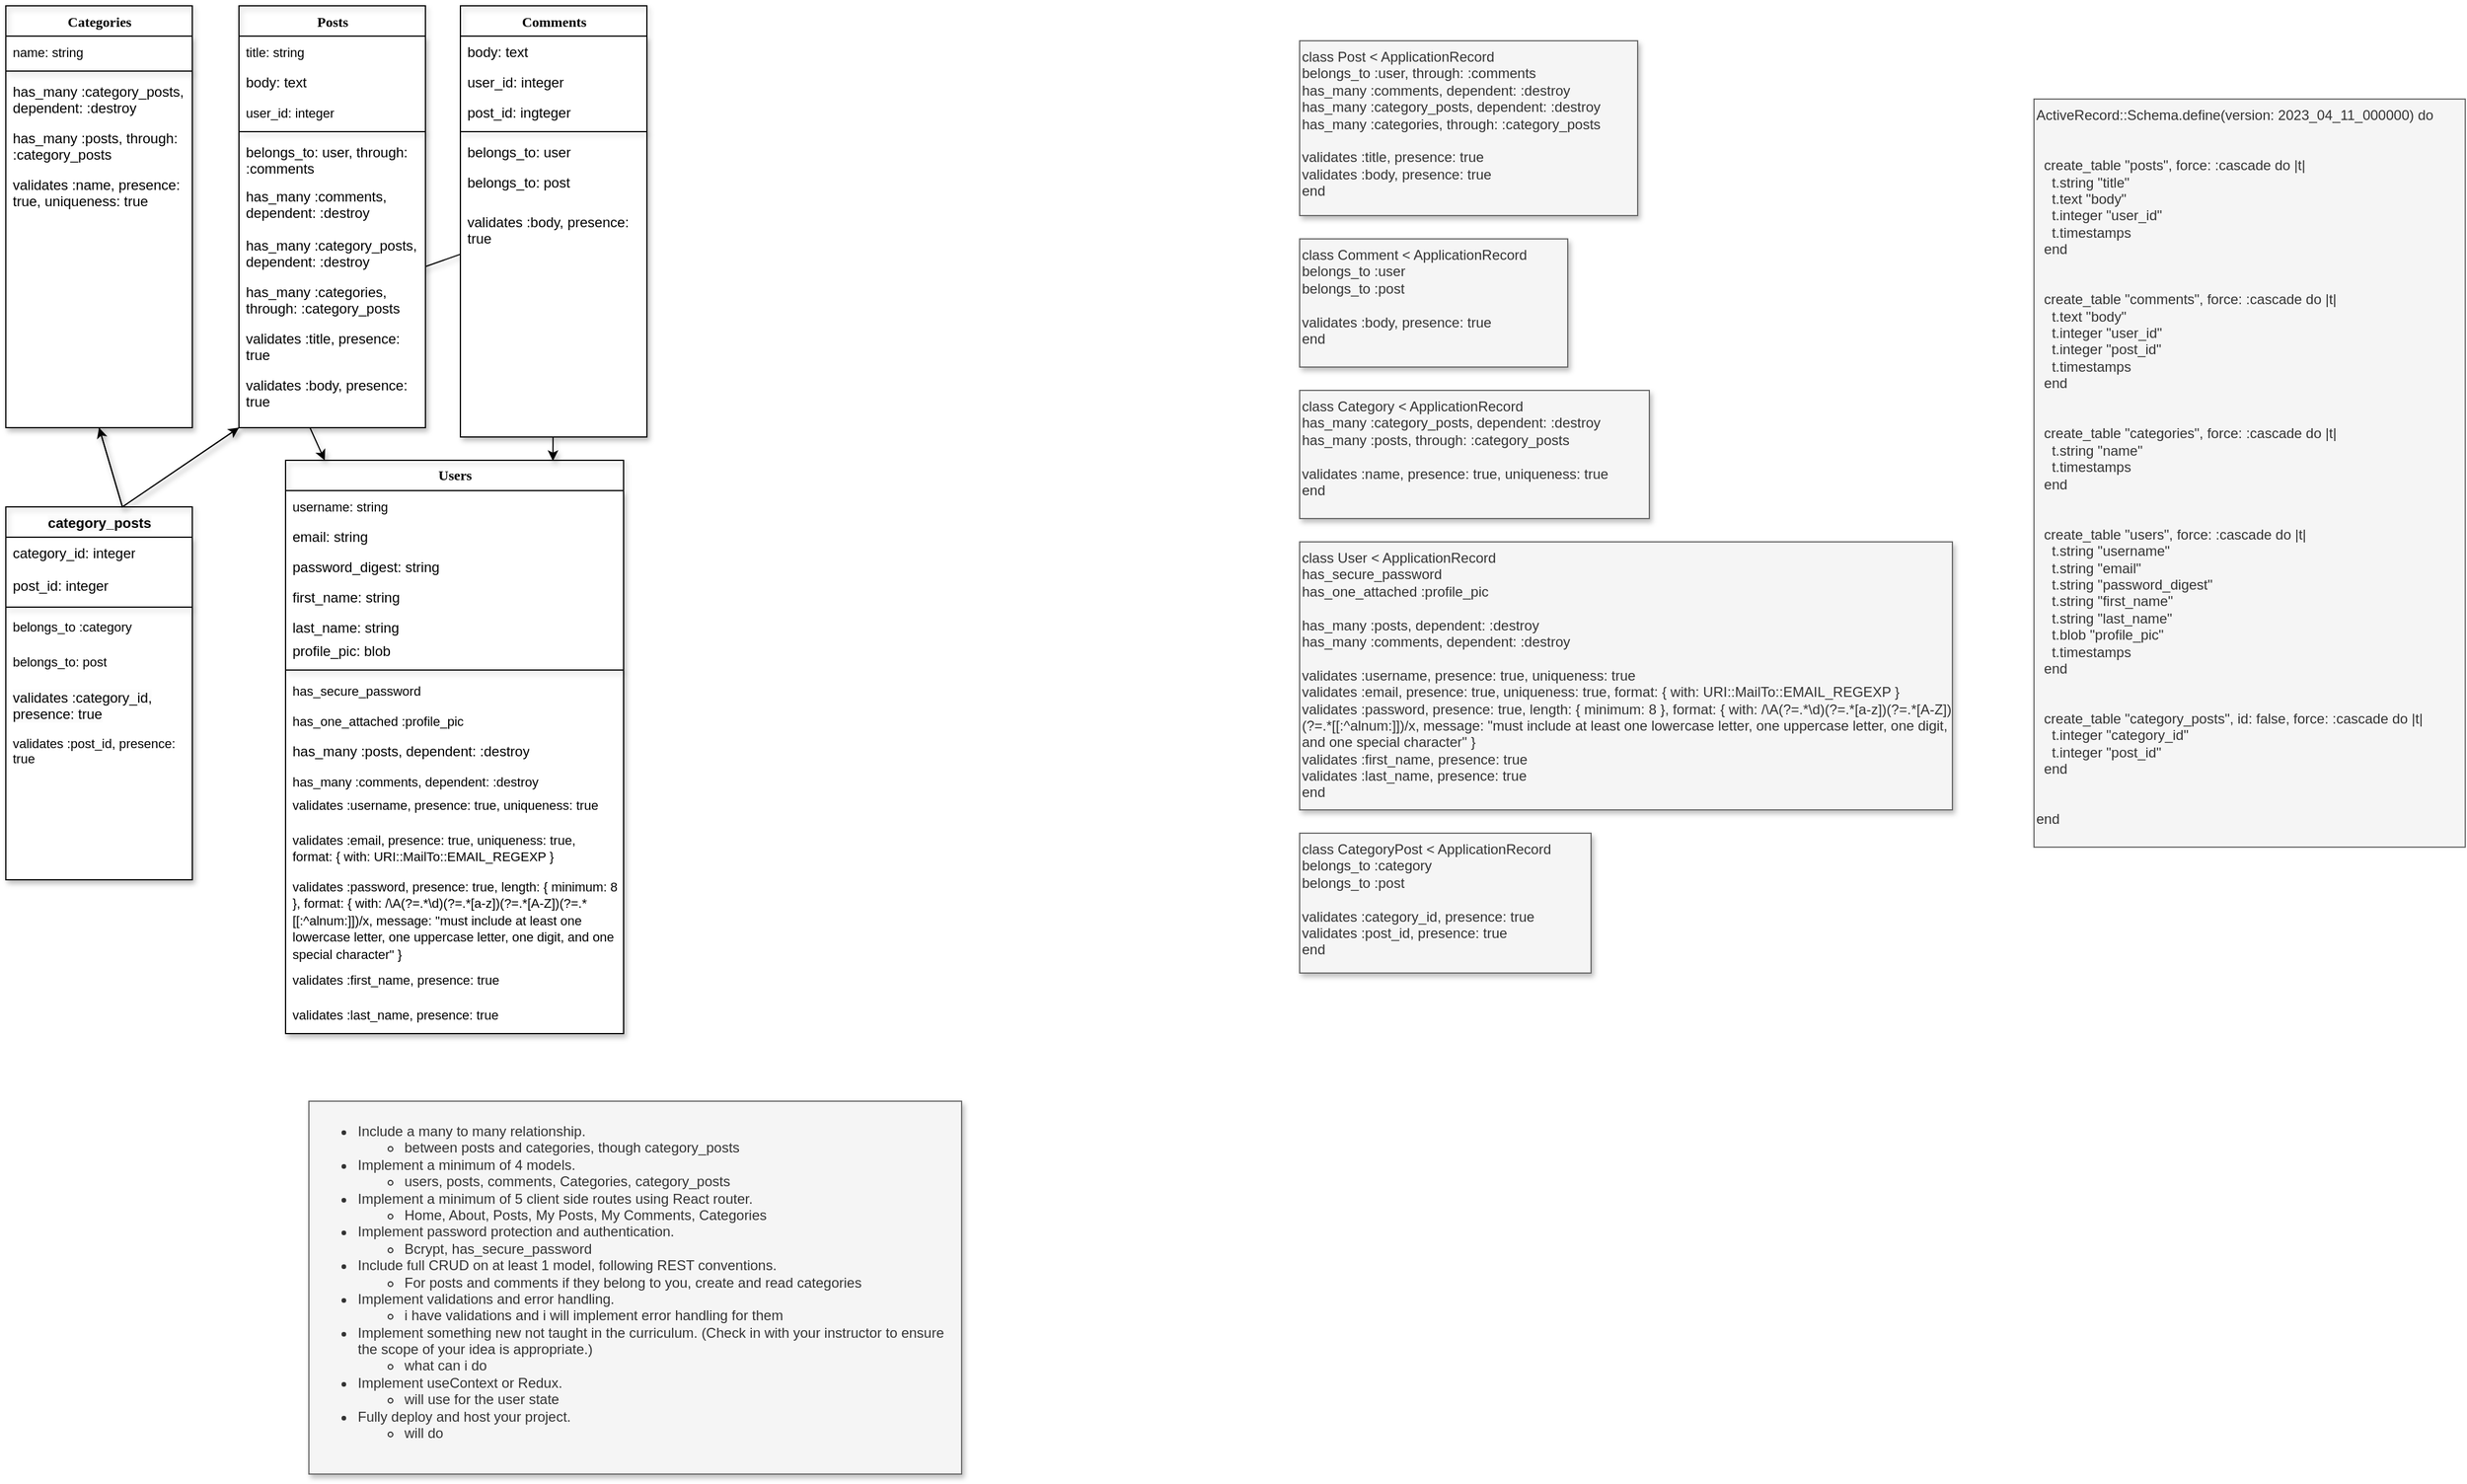 <mxfile version="21.1.5" type="github" pages="2">
  <diagram name="Back End" id="9f46799a-70d6-7492-0946-bef42562c5a5">
    <mxGraphModel dx="1060" dy="758" grid="1" gridSize="10" guides="1" tooltips="1" connect="1" arrows="1" fold="1" page="1" pageScale="1" pageWidth="1100" pageHeight="850" background="none" math="0" shadow="0">
      <root>
        <mxCell id="0" />
        <mxCell id="1" parent="0" />
        <mxCell id="78961159f06e98e8-17" value="Users" style="swimlane;html=1;fontStyle=1;align=center;verticalAlign=middle;childLayout=stackLayout;horizontal=1;startSize=26;horizontalStack=0;resizeParent=1;resizeLast=0;collapsible=1;marginBottom=0;swimlaneFillColor=#ffffff;rounded=0;shadow=1;comic=0;labelBackgroundColor=none;strokeWidth=1;fillColor=none;fontFamily=Verdana;fontSize=12;swimlaneLine=1;" parent="1" vertex="1">
          <mxGeometry x="250" y="400" width="290" height="492" as="geometry" />
        </mxCell>
        <mxCell id="840bowjbzDEZUcGG1Qwe-18" value="&lt;font style=&quot;font-size: 11px;&quot;&gt;username: string&lt;/font&gt;" style="text;html=1;strokeColor=none;fillColor=none;align=left;verticalAlign=top;spacingLeft=4;spacingRight=4;whiteSpace=wrap;overflow=hidden;rotatable=0;points=[[0,0.5],[1,0.5]];portConstraint=eastwest;swimlaneLine=1;shadow=1;" vertex="1" parent="78961159f06e98e8-17">
          <mxGeometry y="26" width="290" height="26" as="geometry" />
        </mxCell>
        <mxCell id="840bowjbzDEZUcGG1Qwe-47" value="email: string" style="text;html=1;strokeColor=none;fillColor=none;align=left;verticalAlign=top;spacingLeft=4;spacingRight=4;whiteSpace=wrap;overflow=hidden;rotatable=0;points=[[0,0.5],[1,0.5]];portConstraint=eastwest;swimlaneLine=1;shadow=1;" vertex="1" parent="78961159f06e98e8-17">
          <mxGeometry y="52" width="290" height="26" as="geometry" />
        </mxCell>
        <mxCell id="78961159f06e98e8-26" value="password_digest: string" style="text;html=1;strokeColor=none;fillColor=none;align=left;verticalAlign=top;spacingLeft=4;spacingRight=4;whiteSpace=wrap;overflow=hidden;rotatable=0;points=[[0,0.5],[1,0.5]];portConstraint=eastwest;swimlaneLine=1;shadow=1;" parent="78961159f06e98e8-17" vertex="1">
          <mxGeometry y="78" width="290" height="26" as="geometry" />
        </mxCell>
        <mxCell id="840bowjbzDEZUcGG1Qwe-96" value="first_name: string" style="text;html=1;strokeColor=none;fillColor=none;align=left;verticalAlign=top;spacingLeft=4;spacingRight=4;whiteSpace=wrap;overflow=hidden;rotatable=0;points=[[0,0.5],[1,0.5]];portConstraint=eastwest;swimlaneLine=1;shadow=1;" vertex="1" parent="78961159f06e98e8-17">
          <mxGeometry y="104" width="290" height="26" as="geometry" />
        </mxCell>
        <mxCell id="840bowjbzDEZUcGG1Qwe-138" value="last_name: string" style="text;html=1;strokeColor=none;fillColor=none;align=left;verticalAlign=top;spacingLeft=4;spacingRight=4;whiteSpace=wrap;overflow=hidden;rotatable=0;points=[[0,0.5],[1,0.5]];portConstraint=eastwest;swimlaneLine=1;shadow=1;" vertex="1" parent="78961159f06e98e8-17">
          <mxGeometry y="130" width="290" height="20" as="geometry" />
        </mxCell>
        <mxCell id="212dr64XeXqlzMCC1XJu-1" value="profile_pic: blob" style="text;html=1;strokeColor=none;fillColor=none;align=left;verticalAlign=top;spacingLeft=4;spacingRight=4;whiteSpace=wrap;overflow=hidden;rotatable=0;points=[[0,0.5],[1,0.5]];portConstraint=eastwest;swimlaneLine=1;shadow=1;" vertex="1" parent="78961159f06e98e8-17">
          <mxGeometry y="150" width="290" height="26" as="geometry" />
        </mxCell>
        <mxCell id="78961159f06e98e8-19" value="" style="line;html=1;strokeWidth=1;fillColor=none;align=left;verticalAlign=middle;spacingTop=-1;spacingLeft=3;spacingRight=3;rotatable=0;labelPosition=right;points=[];portConstraint=eastwest;swimlaneLine=1;shadow=1;" parent="78961159f06e98e8-17" vertex="1">
          <mxGeometry y="176" width="290" height="8" as="geometry" />
        </mxCell>
        <mxCell id="840bowjbzDEZUcGG1Qwe-67" value="&lt;font style=&quot;font-size: 11px;&quot;&gt;has_secure_password&lt;br&gt;&lt;/font&gt;" style="text;html=1;strokeColor=none;fillColor=none;align=left;verticalAlign=top;spacingLeft=4;spacingRight=4;whiteSpace=wrap;overflow=hidden;rotatable=0;points=[[0,0.5],[1,0.5]];portConstraint=eastwest;swimlaneLine=1;shadow=1;" vertex="1" parent="78961159f06e98e8-17">
          <mxGeometry y="184" width="290" height="26" as="geometry" />
        </mxCell>
        <mxCell id="212dr64XeXqlzMCC1XJu-2" value="&lt;font style=&quot;font-size: 11px;&quot;&gt;has_one_attached :profile_pic&lt;br&gt;&lt;/font&gt;" style="text;html=1;strokeColor=none;fillColor=none;align=left;verticalAlign=top;spacingLeft=4;spacingRight=4;whiteSpace=wrap;overflow=hidden;rotatable=0;points=[[0,0.5],[1,0.5]];portConstraint=eastwest;swimlaneLine=1;shadow=1;" vertex="1" parent="78961159f06e98e8-17">
          <mxGeometry y="210" width="290" height="26" as="geometry" />
        </mxCell>
        <mxCell id="78961159f06e98e8-20" value="has_many :posts, dependent: :destroy" style="text;html=1;strokeColor=none;fillColor=none;align=left;verticalAlign=top;spacingLeft=4;spacingRight=4;whiteSpace=wrap;overflow=hidden;rotatable=0;points=[[0,0.5],[1,0.5]];portConstraint=eastwest;swimlaneLine=1;shadow=1;" parent="78961159f06e98e8-17" vertex="1">
          <mxGeometry y="236" width="290" height="26" as="geometry" />
        </mxCell>
        <mxCell id="840bowjbzDEZUcGG1Qwe-46" value="&lt;font style=&quot;font-size: 11px;&quot;&gt;has_many :comments, dependent: :destroy&lt;br&gt;&lt;/font&gt;" style="text;html=1;strokeColor=none;fillColor=none;align=left;verticalAlign=top;spacingLeft=4;spacingRight=4;whiteSpace=wrap;overflow=hidden;rotatable=0;points=[[0,0.5],[1,0.5]];portConstraint=eastwest;swimlaneLine=1;shadow=1;" vertex="1" parent="78961159f06e98e8-17">
          <mxGeometry y="262" width="290" height="20" as="geometry" />
        </mxCell>
        <mxCell id="840bowjbzDEZUcGG1Qwe-68" value="&lt;font style=&quot;font-size: 11px;&quot;&gt;validates :username, presence: true, uniqueness: true&lt;br&gt;&lt;/font&gt;" style="text;html=1;strokeColor=none;fillColor=none;align=left;verticalAlign=top;spacingLeft=4;spacingRight=4;whiteSpace=wrap;overflow=hidden;rotatable=0;points=[[0,0.5],[1,0.5]];portConstraint=eastwest;swimlaneLine=1;shadow=1;" vertex="1" parent="78961159f06e98e8-17">
          <mxGeometry y="282" width="290" height="30" as="geometry" />
        </mxCell>
        <mxCell id="840bowjbzDEZUcGG1Qwe-69" value="&lt;font style=&quot;font-size: 11px;&quot;&gt;validates :email, presence: true, uniqueness: true, format: { with: URI::MailTo::EMAIL_REGEXP }&lt;br&gt;&lt;/font&gt;" style="text;html=1;strokeColor=none;fillColor=none;align=left;verticalAlign=top;spacingLeft=4;spacingRight=4;whiteSpace=wrap;overflow=hidden;rotatable=0;points=[[0,0.5],[1,0.5]];portConstraint=eastwest;swimlaneLine=1;shadow=1;" vertex="1" parent="78961159f06e98e8-17">
          <mxGeometry y="312" width="290" height="40" as="geometry" />
        </mxCell>
        <mxCell id="840bowjbzDEZUcGG1Qwe-139" value="&lt;font style=&quot;font-size: 11px;&quot;&gt;validates :password, presence: true, length: { minimum: 8 }, format: { with: /\A(?=.*\d)(?=.*[a-z])(?=.*[A-Z])(?=.*[[:^alnum:]])/x, message: &quot;must include at least one lowercase letter, one uppercase letter, one digit, and one special character&quot; }&lt;br&gt;&lt;/font&gt;" style="text;html=1;strokeColor=none;fillColor=none;align=left;verticalAlign=top;spacingLeft=4;spacingRight=4;whiteSpace=wrap;overflow=hidden;rotatable=0;points=[[0,0.5],[1,0.5]];portConstraint=eastwest;swimlaneLine=1;shadow=1;" vertex="1" parent="78961159f06e98e8-17">
          <mxGeometry y="352" width="290" height="80" as="geometry" />
        </mxCell>
        <mxCell id="840bowjbzDEZUcGG1Qwe-99" value="&lt;font style=&quot;font-size: 11px;&quot;&gt;validates :first_name, presence: true&lt;br&gt;&lt;/font&gt;" style="text;html=1;strokeColor=none;fillColor=none;align=left;verticalAlign=top;spacingLeft=4;spacingRight=4;whiteSpace=wrap;overflow=hidden;rotatable=0;points=[[0,0.5],[1,0.5]];portConstraint=eastwest;swimlaneLine=1;shadow=1;" vertex="1" parent="78961159f06e98e8-17">
          <mxGeometry y="432" width="290" height="30" as="geometry" />
        </mxCell>
        <mxCell id="840bowjbzDEZUcGG1Qwe-100" value="&lt;font style=&quot;font-size: 11px;&quot;&gt;validates :last_name, presence: true&lt;br&gt;&lt;/font&gt;" style="text;html=1;strokeColor=none;fillColor=none;align=left;verticalAlign=top;spacingLeft=4;spacingRight=4;whiteSpace=wrap;overflow=hidden;rotatable=0;points=[[0,0.5],[1,0.5]];portConstraint=eastwest;swimlaneLine=1;shadow=1;" vertex="1" parent="78961159f06e98e8-17">
          <mxGeometry y="462" width="290" height="30" as="geometry" />
        </mxCell>
        <mxCell id="840bowjbzDEZUcGG1Qwe-146" value="" style="edgeStyle=none;rounded=0;orthogonalLoop=1;jettySize=auto;html=1;entryX=0;entryY=1;entryDx=0;entryDy=0;swimlaneLine=1;shadow=1;exitX=0.5;exitY=1;exitDx=0;exitDy=0;" edge="1" parent="1" source="78961159f06e98e8-30" target="840bowjbzDEZUcGG1Qwe-50">
          <mxGeometry relative="1" as="geometry">
            <mxPoint x="330" y="622" as="targetPoint" />
            <Array as="points">
              <mxPoint x="110" y="440" />
            </Array>
          </mxGeometry>
        </mxCell>
        <mxCell id="78961159f06e98e8-30" value="Categories" style="swimlane;html=1;fontStyle=1;align=center;verticalAlign=top;childLayout=stackLayout;horizontal=1;startSize=26;horizontalStack=0;resizeParent=1;resizeLast=0;collapsible=1;marginBottom=0;swimlaneFillColor=#ffffff;rounded=0;shadow=1;comic=0;labelBackgroundColor=none;strokeWidth=1;fillColor=none;fontFamily=Verdana;fontSize=12;swimlaneLine=1;" parent="1" vertex="1">
          <mxGeometry x="10" y="10" width="160" height="362" as="geometry">
            <mxRectangle x="440" y="78" width="130" height="30" as="alternateBounds" />
          </mxGeometry>
        </mxCell>
        <mxCell id="78961159f06e98e8-31" value="&lt;font style=&quot;font-size: 11px;&quot;&gt;name: string&lt;/font&gt;" style="text;html=1;strokeColor=none;fillColor=none;align=left;verticalAlign=top;spacingLeft=4;spacingRight=4;whiteSpace=wrap;overflow=hidden;rotatable=0;points=[[0,0.5],[1,0.5]];portConstraint=eastwest;swimlaneLine=1;shadow=1;" parent="78961159f06e98e8-30" vertex="1">
          <mxGeometry y="26" width="160" height="26" as="geometry" />
        </mxCell>
        <mxCell id="78961159f06e98e8-38" value="" style="line;html=1;strokeWidth=1;fillColor=none;align=left;verticalAlign=middle;spacingTop=-1;spacingLeft=3;spacingRight=3;rotatable=0;labelPosition=right;points=[];portConstraint=eastwest;swimlaneLine=1;shadow=1;" parent="78961159f06e98e8-30" vertex="1">
          <mxGeometry y="52" width="160" height="8" as="geometry" />
        </mxCell>
        <mxCell id="78961159f06e98e8-39" value="has_many :category_posts, dependent: :destroy" style="text;html=1;strokeColor=none;fillColor=none;align=left;verticalAlign=top;spacingLeft=4;spacingRight=4;whiteSpace=wrap;overflow=hidden;rotatable=0;points=[[0,0.5],[1,0.5]];portConstraint=eastwest;swimlaneLine=1;shadow=1;" parent="78961159f06e98e8-30" vertex="1">
          <mxGeometry y="60" width="160" height="40" as="geometry" />
        </mxCell>
        <mxCell id="840bowjbzDEZUcGG1Qwe-84" value="has_many :posts, through: :category_posts" style="text;html=1;strokeColor=none;fillColor=none;align=left;verticalAlign=top;spacingLeft=4;spacingRight=4;whiteSpace=wrap;overflow=hidden;rotatable=0;points=[[0,0.5],[1,0.5]];portConstraint=eastwest;swimlaneLine=1;shadow=1;" vertex="1" parent="78961159f06e98e8-30">
          <mxGeometry y="100" width="160" height="40" as="geometry" />
        </mxCell>
        <mxCell id="840bowjbzDEZUcGG1Qwe-105" value="validates :name, presence: true, uniqueness: true" style="text;html=1;strokeColor=none;fillColor=none;align=left;verticalAlign=top;spacingLeft=4;spacingRight=4;whiteSpace=wrap;overflow=hidden;rotatable=0;points=[[0,0.5],[1,0.5]];portConstraint=eastwest;swimlaneLine=1;shadow=1;" vertex="1" parent="78961159f06e98e8-30">
          <mxGeometry y="140" width="160" height="40" as="geometry" />
        </mxCell>
        <mxCell id="78961159f06e98e8-43" value="&lt;span style=&quot;color: rgb(0, 0, 0); font-family: Helvetica; font-size: 12px; font-style: normal; font-variant-ligatures: normal; font-variant-caps: normal; letter-spacing: normal; orphans: 2; text-align: left; text-indent: 0px; text-transform: none; widows: 2; word-spacing: 0px; -webkit-text-stroke-width: 0px; background-color: rgb(251, 251, 251); text-decoration-thickness: initial; text-decoration-style: initial; text-decoration-color: initial; float: none; display: inline !important;&quot;&gt;category_posts&lt;/span&gt;" style="swimlane;html=1;fontStyle=1;align=center;verticalAlign=top;childLayout=stackLayout;horizontal=1;startSize=26;horizontalStack=0;resizeParent=1;resizeLast=0;collapsible=1;marginBottom=0;swimlaneFillColor=#ffffff;rounded=0;shadow=1;comic=0;labelBackgroundColor=none;strokeWidth=1;fillColor=none;fontFamily=Verdana;fontSize=12;swimlaneLine=1;" parent="1" vertex="1">
          <mxGeometry x="10" y="440" width="160" height="320" as="geometry" />
        </mxCell>
        <mxCell id="78961159f06e98e8-52" value="&lt;font style=&quot;font-size: 12px;&quot;&gt;category_id: integer&lt;/font&gt;" style="text;html=1;strokeColor=none;fillColor=none;align=left;verticalAlign=top;spacingLeft=4;spacingRight=4;whiteSpace=wrap;overflow=hidden;rotatable=0;points=[[0,0.5],[1,0.5]];portConstraint=eastwest;fontSize=7;swimlaneLine=1;shadow=1;" parent="78961159f06e98e8-43" vertex="1">
          <mxGeometry y="26" width="160" height="28" as="geometry" />
        </mxCell>
        <mxCell id="840bowjbzDEZUcGG1Qwe-44" value="&lt;font style=&quot;font-size: 12px;&quot;&gt;post_id: integer&lt;/font&gt;" style="text;html=1;strokeColor=none;fillColor=none;align=left;verticalAlign=top;spacingLeft=4;spacingRight=4;whiteSpace=wrap;overflow=hidden;rotatable=0;points=[[0,0.5],[1,0.5]];portConstraint=eastwest;fontSize=7;swimlaneLine=1;shadow=1;" vertex="1" parent="78961159f06e98e8-43">
          <mxGeometry y="54" width="160" height="28" as="geometry" />
        </mxCell>
        <mxCell id="78961159f06e98e8-51" value="" style="line;html=1;strokeWidth=1;fillColor=none;align=left;verticalAlign=middle;spacingTop=-1;spacingLeft=3;spacingRight=3;rotatable=0;labelPosition=right;points=[];portConstraint=eastwest;swimlaneLine=1;shadow=1;" parent="78961159f06e98e8-43" vertex="1">
          <mxGeometry y="82" width="160" height="8" as="geometry" />
        </mxCell>
        <mxCell id="840bowjbzDEZUcGG1Qwe-38" value="&lt;font style=&quot;font-size: 11px;&quot;&gt;belongs_to :category&lt;/font&gt;" style="text;html=1;strokeColor=none;fillColor=none;align=left;verticalAlign=top;spacingLeft=4;spacingRight=4;whiteSpace=wrap;overflow=hidden;rotatable=0;points=[[0,0.5],[1,0.5]];portConstraint=eastwest;fontSize=7;swimlaneLine=1;shadow=1;" vertex="1" parent="78961159f06e98e8-43">
          <mxGeometry y="90" width="160" height="30" as="geometry" />
        </mxCell>
        <mxCell id="840bowjbzDEZUcGG1Qwe-81" value="&lt;font style=&quot;font-size: 11px;&quot;&gt;belongs_to: post&lt;/font&gt;" style="text;html=1;strokeColor=none;fillColor=none;align=left;verticalAlign=top;spacingLeft=4;spacingRight=4;whiteSpace=wrap;overflow=hidden;rotatable=0;points=[[0,0.5],[1,0.5]];portConstraint=eastwest;fontSize=7;swimlaneLine=1;shadow=1;" vertex="1" parent="78961159f06e98e8-43">
          <mxGeometry y="120" width="160" height="30" as="geometry" />
        </mxCell>
        <mxCell id="840bowjbzDEZUcGG1Qwe-82" value="&lt;meta charset=&quot;utf-8&quot;&gt;&lt;span style=&quot;color: rgb(0, 0, 0); font-family: Helvetica; font-size: 12px; font-style: normal; font-variant-ligatures: normal; font-variant-caps: normal; font-weight: 400; letter-spacing: normal; orphans: 2; text-align: left; text-indent: 0px; text-transform: none; widows: 2; word-spacing: 0px; -webkit-text-stroke-width: 0px; background-color: rgb(251, 251, 251); text-decoration-thickness: initial; text-decoration-style: initial; text-decoration-color: initial; float: none; display: inline !important;&quot;&gt;validates :category_id, presence: true&lt;/span&gt;" style="text;html=1;strokeColor=none;fillColor=none;align=left;verticalAlign=top;spacingLeft=4;spacingRight=4;whiteSpace=wrap;overflow=hidden;rotatable=0;points=[[0,0.5],[1,0.5]];portConstraint=eastwest;fontSize=7;swimlaneLine=1;shadow=1;" vertex="1" parent="78961159f06e98e8-43">
          <mxGeometry y="150" width="160" height="40" as="geometry" />
        </mxCell>
        <mxCell id="840bowjbzDEZUcGG1Qwe-107" value="&lt;font style=&quot;font-size: 11px;&quot;&gt;validates :post_id, presence: true&lt;/font&gt;" style="text;html=1;strokeColor=none;fillColor=none;align=left;verticalAlign=top;spacingLeft=4;spacingRight=4;whiteSpace=wrap;overflow=hidden;rotatable=0;points=[[0,0.5],[1,0.5]];portConstraint=eastwest;fontSize=7;swimlaneLine=1;shadow=1;" vertex="1" parent="78961159f06e98e8-43">
          <mxGeometry y="190" width="160" height="40" as="geometry" />
        </mxCell>
        <mxCell id="840bowjbzDEZUcGG1Qwe-136" value="" style="edgeStyle=none;rounded=0;orthogonalLoop=1;jettySize=auto;html=1;entryX=0.791;entryY=0.001;entryDx=0;entryDy=0;entryPerimeter=0;swimlaneLine=1;shadow=1;" edge="1" parent="1" source="78961159f06e98e8-69" target="78961159f06e98e8-17">
          <mxGeometry relative="1" as="geometry">
            <mxPoint x="590.72" y="502" as="targetPoint" />
          </mxGeometry>
        </mxCell>
        <mxCell id="840bowjbzDEZUcGG1Qwe-137" value="" style="edgeStyle=none;rounded=0;orthogonalLoop=1;jettySize=auto;html=1;swimlaneLine=1;shadow=1;" edge="1" parent="1" source="78961159f06e98e8-69" target="840bowjbzDEZUcGG1Qwe-75">
          <mxGeometry relative="1" as="geometry" />
        </mxCell>
        <mxCell id="78961159f06e98e8-69" value="Comments" style="swimlane;html=1;fontStyle=1;align=center;verticalAlign=top;childLayout=stackLayout;horizontal=1;startSize=26;horizontalStack=0;resizeParent=1;resizeLast=0;collapsible=1;marginBottom=0;swimlaneFillColor=#ffffff;rounded=0;shadow=1;comic=0;labelBackgroundColor=none;strokeWidth=1;fillColor=none;fontFamily=Verdana;fontSize=12;swimlaneLine=1;" parent="1" vertex="1">
          <mxGeometry x="400" y="10" width="160" height="370" as="geometry" />
        </mxCell>
        <mxCell id="78961159f06e98e8-70" value="body: text" style="text;html=1;strokeColor=none;fillColor=none;align=left;verticalAlign=top;spacingLeft=4;spacingRight=4;whiteSpace=wrap;overflow=hidden;rotatable=0;points=[[0,0.5],[1,0.5]];portConstraint=eastwest;swimlaneLine=1;shadow=1;" parent="78961159f06e98e8-69" vertex="1">
          <mxGeometry y="26" width="160" height="26" as="geometry" />
        </mxCell>
        <mxCell id="78961159f06e98e8-71" value="user_id: integer" style="text;html=1;strokeColor=none;fillColor=none;align=left;verticalAlign=top;spacingLeft=4;spacingRight=4;whiteSpace=wrap;overflow=hidden;rotatable=0;points=[[0,0.5],[1,0.5]];portConstraint=eastwest;swimlaneLine=1;shadow=1;" parent="78961159f06e98e8-69" vertex="1">
          <mxGeometry y="52" width="160" height="26" as="geometry" />
        </mxCell>
        <mxCell id="78961159f06e98e8-72" value="post_id: ingteger" style="text;html=1;strokeColor=none;fillColor=none;align=left;verticalAlign=top;spacingLeft=4;spacingRight=4;whiteSpace=wrap;overflow=hidden;rotatable=0;points=[[0,0.5],[1,0.5]];portConstraint=eastwest;swimlaneLine=1;shadow=1;" parent="78961159f06e98e8-69" vertex="1">
          <mxGeometry y="78" width="160" height="26" as="geometry" />
        </mxCell>
        <mxCell id="78961159f06e98e8-77" value="" style="line;html=1;strokeWidth=1;fillColor=none;align=left;verticalAlign=middle;spacingTop=-1;spacingLeft=3;spacingRight=3;rotatable=0;labelPosition=right;points=[];portConstraint=eastwest;swimlaneLine=1;shadow=1;" parent="78961159f06e98e8-69" vertex="1">
          <mxGeometry y="104" width="160" height="8" as="geometry" />
        </mxCell>
        <mxCell id="78961159f06e98e8-81" value="belongs_to: user" style="text;html=1;strokeColor=none;fillColor=none;align=left;verticalAlign=top;spacingLeft=4;spacingRight=4;whiteSpace=wrap;overflow=hidden;rotatable=0;points=[[0,0.5],[1,0.5]];portConstraint=eastwest;swimlaneLine=1;shadow=1;" parent="78961159f06e98e8-69" vertex="1">
          <mxGeometry y="112" width="160" height="26" as="geometry" />
        </mxCell>
        <mxCell id="840bowjbzDEZUcGG1Qwe-31" value="belongs_to: post" style="text;html=1;strokeColor=none;fillColor=none;align=left;verticalAlign=top;spacingLeft=4;spacingRight=4;whiteSpace=wrap;overflow=hidden;rotatable=0;points=[[0,0.5],[1,0.5]];portConstraint=eastwest;swimlaneLine=1;shadow=1;" vertex="1" parent="78961159f06e98e8-69">
          <mxGeometry y="138" width="160" height="34" as="geometry" />
        </mxCell>
        <mxCell id="840bowjbzDEZUcGG1Qwe-32" value="validates :body, presence: true&lt;br style=&quot;border-color: var(--border-color);&quot;&gt;" style="text;html=1;strokeColor=none;fillColor=none;align=left;verticalAlign=top;spacingLeft=4;spacingRight=4;whiteSpace=wrap;overflow=hidden;rotatable=0;points=[[0,0.5],[1,0.5]];portConstraint=eastwest;swimlaneLine=1;shadow=1;" vertex="1" parent="78961159f06e98e8-69">
          <mxGeometry y="172" width="160" height="40" as="geometry" />
        </mxCell>
        <mxCell id="840bowjbzDEZUcGG1Qwe-134" value="" style="edgeStyle=none;rounded=0;orthogonalLoop=1;jettySize=auto;html=1;swimlaneLine=1;shadow=1;" edge="1" parent="1" target="78961159f06e98e8-17">
          <mxGeometry relative="1" as="geometry">
            <mxPoint x="270" y="370" as="sourcePoint" />
            <mxPoint x="531.84" y="500.78" as="targetPoint" />
          </mxGeometry>
        </mxCell>
        <mxCell id="840bowjbzDEZUcGG1Qwe-151" value="" style="edgeStyle=none;rounded=0;orthogonalLoop=1;jettySize=auto;html=1;entryX=0.5;entryY=1;entryDx=0;entryDy=0;exitX=0;exitY=1;exitDx=0;exitDy=0;swimlaneLine=1;shadow=1;" edge="1" parent="1" source="840bowjbzDEZUcGG1Qwe-50" target="78961159f06e98e8-30">
          <mxGeometry relative="1" as="geometry">
            <mxPoint x="420" y="653" as="targetPoint" />
            <Array as="points">
              <mxPoint x="110" y="440" />
            </Array>
          </mxGeometry>
        </mxCell>
        <mxCell id="840bowjbzDEZUcGG1Qwe-50" value="Posts" style="swimlane;html=1;fontStyle=1;align=center;verticalAlign=top;childLayout=stackLayout;horizontal=1;startSize=26;horizontalStack=0;resizeParent=1;resizeLast=0;collapsible=1;marginBottom=0;swimlaneFillColor=#ffffff;rounded=0;shadow=1;comic=0;labelBackgroundColor=none;strokeWidth=1;fillColor=none;fontFamily=Verdana;fontSize=12;swimlaneLine=1;" vertex="1" parent="1">
          <mxGeometry x="210" y="10" width="160" height="362" as="geometry">
            <mxRectangle x="440" y="78" width="130" height="30" as="alternateBounds" />
          </mxGeometry>
        </mxCell>
        <mxCell id="840bowjbzDEZUcGG1Qwe-51" value="&lt;font style=&quot;font-size: 11px;&quot;&gt;title: string&lt;/font&gt;" style="text;html=1;strokeColor=none;fillColor=none;align=left;verticalAlign=top;spacingLeft=4;spacingRight=4;whiteSpace=wrap;overflow=hidden;rotatable=0;points=[[0,0.5],[1,0.5]];portConstraint=eastwest;swimlaneLine=1;shadow=1;" vertex="1" parent="840bowjbzDEZUcGG1Qwe-50">
          <mxGeometry y="26" width="160" height="26" as="geometry" />
        </mxCell>
        <mxCell id="840bowjbzDEZUcGG1Qwe-52" value="body: text" style="text;html=1;strokeColor=none;fillColor=none;align=left;verticalAlign=top;spacingLeft=4;spacingRight=4;whiteSpace=wrap;overflow=hidden;rotatable=0;points=[[0,0.5],[1,0.5]];portConstraint=eastwest;swimlaneLine=1;shadow=1;" vertex="1" parent="840bowjbzDEZUcGG1Qwe-50">
          <mxGeometry y="52" width="160" height="26" as="geometry" />
        </mxCell>
        <mxCell id="840bowjbzDEZUcGG1Qwe-53" value="&lt;font style=&quot;font-size: 11px;&quot;&gt;user_id: integer&lt;/font&gt;" style="text;html=1;strokeColor=none;fillColor=none;align=left;verticalAlign=top;spacingLeft=4;spacingRight=4;whiteSpace=wrap;overflow=hidden;rotatable=0;points=[[0,0.5],[1,0.5]];portConstraint=eastwest;swimlaneLine=1;shadow=1;" vertex="1" parent="840bowjbzDEZUcGG1Qwe-50">
          <mxGeometry y="78" width="160" height="26" as="geometry" />
        </mxCell>
        <mxCell id="840bowjbzDEZUcGG1Qwe-54" value="" style="line;html=1;strokeWidth=1;fillColor=none;align=left;verticalAlign=middle;spacingTop=-1;spacingLeft=3;spacingRight=3;rotatable=0;labelPosition=right;points=[];portConstraint=eastwest;swimlaneLine=1;shadow=1;" vertex="1" parent="840bowjbzDEZUcGG1Qwe-50">
          <mxGeometry y="104" width="160" height="8" as="geometry" />
        </mxCell>
        <mxCell id="840bowjbzDEZUcGG1Qwe-55" value="belongs_to: user, through: :comments" style="text;html=1;strokeColor=none;fillColor=none;align=left;verticalAlign=top;spacingLeft=4;spacingRight=4;whiteSpace=wrap;overflow=hidden;rotatable=0;points=[[0,0.5],[1,0.5]];portConstraint=eastwest;swimlaneLine=1;shadow=1;" vertex="1" parent="840bowjbzDEZUcGG1Qwe-50">
          <mxGeometry y="112" width="160" height="38" as="geometry" />
        </mxCell>
        <mxCell id="840bowjbzDEZUcGG1Qwe-73" value="has_many :comments, dependent: :destroy" style="text;html=1;strokeColor=none;fillColor=none;align=left;verticalAlign=top;spacingLeft=4;spacingRight=4;whiteSpace=wrap;overflow=hidden;rotatable=0;points=[[0,0.5],[1,0.5]];portConstraint=eastwest;swimlaneLine=1;shadow=1;" vertex="1" parent="840bowjbzDEZUcGG1Qwe-50">
          <mxGeometry y="150" width="160" height="42" as="geometry" />
        </mxCell>
        <mxCell id="840bowjbzDEZUcGG1Qwe-74" value="has_many :category_posts, dependent: :destroy" style="text;html=1;strokeColor=none;fillColor=none;align=left;verticalAlign=top;spacingLeft=4;spacingRight=4;whiteSpace=wrap;overflow=hidden;rotatable=0;points=[[0,0.5],[1,0.5]];portConstraint=eastwest;swimlaneLine=1;shadow=1;" vertex="1" parent="840bowjbzDEZUcGG1Qwe-50">
          <mxGeometry y="192" width="160" height="40" as="geometry" />
        </mxCell>
        <mxCell id="840bowjbzDEZUcGG1Qwe-75" value="has_many :categories, through: :category_posts" style="text;html=1;strokeColor=none;fillColor=none;align=left;verticalAlign=top;spacingLeft=4;spacingRight=4;whiteSpace=wrap;overflow=hidden;rotatable=0;points=[[0,0.5],[1,0.5]];portConstraint=eastwest;swimlaneLine=1;shadow=1;" vertex="1" parent="840bowjbzDEZUcGG1Qwe-50">
          <mxGeometry y="232" width="160" height="40" as="geometry" />
        </mxCell>
        <mxCell id="840bowjbzDEZUcGG1Qwe-76" value="validates :title, presence: true" style="text;html=1;strokeColor=none;fillColor=none;align=left;verticalAlign=top;spacingLeft=4;spacingRight=4;whiteSpace=wrap;overflow=hidden;rotatable=0;points=[[0,0.5],[1,0.5]];portConstraint=eastwest;swimlaneLine=1;shadow=1;" vertex="1" parent="840bowjbzDEZUcGG1Qwe-50">
          <mxGeometry y="272" width="160" height="40" as="geometry" />
        </mxCell>
        <mxCell id="840bowjbzDEZUcGG1Qwe-77" value="validates :body, presence: true" style="text;html=1;strokeColor=none;fillColor=none;align=left;verticalAlign=top;spacingLeft=4;spacingRight=4;whiteSpace=wrap;overflow=hidden;rotatable=0;points=[[0,0.5],[1,0.5]];portConstraint=eastwest;swimlaneLine=1;shadow=1;" vertex="1" parent="840bowjbzDEZUcGG1Qwe-50">
          <mxGeometry y="312" width="160" height="40" as="geometry" />
        </mxCell>
        <mxCell id="840bowjbzDEZUcGG1Qwe-95" value="ActiveRecord::Schema.define(version: 2023_04_11_000000) do&lt;br&gt;&lt;br&gt;&lt;br&gt;&amp;nbsp; create_table &quot;posts&quot;, force: :cascade do |t|&lt;br&gt;&amp;nbsp; &amp;nbsp; t.string &quot;title&quot;&lt;br&gt;&amp;nbsp; &amp;nbsp; t.text &quot;body&quot;&lt;br&gt;&amp;nbsp; &amp;nbsp; t.integer &quot;user_id&quot;&lt;br&gt;&amp;nbsp; &amp;nbsp; t.timestamps&lt;br&gt;&amp;nbsp; end&lt;br&gt;&lt;br&gt;&lt;br&gt;&amp;nbsp; create_table &quot;comments&quot;, force: :cascade do |t|&lt;br&gt;&amp;nbsp; &amp;nbsp; t.text &quot;body&quot;&lt;br&gt;&amp;nbsp; &amp;nbsp; t.integer &quot;user_id&quot;&lt;br&gt;&amp;nbsp; &amp;nbsp; t.integer &quot;post_id&quot;&lt;br&gt;&amp;nbsp; &amp;nbsp; t.timestamps&lt;br&gt;&amp;nbsp; end&lt;br&gt;&lt;br&gt;&lt;br&gt;&amp;nbsp; create_table &quot;categories&quot;, force: :cascade do |t|&lt;br&gt;&amp;nbsp; &amp;nbsp; t.string &quot;name&quot;&lt;br&gt;&amp;nbsp; &amp;nbsp; t.timestamps&lt;br&gt;&amp;nbsp; end&lt;br&gt;&lt;br&gt;&lt;br&gt;&amp;nbsp; create_table &quot;users&quot;, force: :cascade do |t|&lt;br&gt;&amp;nbsp; &amp;nbsp; t.string &quot;username&quot;&lt;br&gt;&amp;nbsp; &amp;nbsp; t.string &quot;email&quot;&lt;br&gt;&amp;nbsp; &amp;nbsp; t.string &quot;password_digest&quot;&lt;br&gt;&amp;nbsp; &amp;nbsp; t.string &quot;first_name&quot;&lt;br&gt;&amp;nbsp; &amp;nbsp; t.string &quot;last_name&quot;&lt;br&gt;&amp;nbsp; &amp;nbsp; t.blob &quot;profile_pic&quot;&lt;br&gt;&amp;nbsp; &amp;nbsp; t.timestamps&lt;br&gt;&amp;nbsp; end&lt;br&gt;&lt;br&gt;&lt;br&gt;&amp;nbsp; create_table &quot;category_posts&quot;, id: false, force: :cascade do |t|&lt;br&gt;&amp;nbsp; &amp;nbsp; t.integer &quot;category_id&quot;&lt;br&gt;&amp;nbsp; &amp;nbsp; t.integer &quot;post_id&quot;&lt;br&gt;&amp;nbsp; end&lt;br&gt;&lt;br&gt;&lt;br&gt;end" style="text;whiteSpace=wrap;html=1;fillColor=#f5f5f5;fontColor=#333333;strokeColor=#666666;" vertex="1" parent="1">
          <mxGeometry x="1750" y="90" width="370" height="642" as="geometry" />
        </mxCell>
        <mxCell id="840bowjbzDEZUcGG1Qwe-98" value="class User &amp;lt; ApplicationRecord&lt;br&gt;  has_secure_password&lt;br&gt;has_one_attached :profile_pic&lt;br&gt;&lt;br&gt;  has_many :posts, dependent: :destroy&lt;br&gt;  has_many :comments, dependent: :destroy&lt;br&gt;&lt;br&gt;  validates :username, presence: true, uniqueness: true&lt;br&gt;  validates :email, presence: true, uniqueness: true, format: { with: URI::MailTo::EMAIL_REGEXP }&lt;br&gt;  validates :password, presence: true, length: { minimum: 8 }, format: { with: /\A(?=.*\d)(?=.*[a-z])(?=.*[A-Z])(?=.*[[:^alnum:]])/x, message: &quot;must include at least one lowercase letter, one uppercase letter, one digit, and one special character&quot; }&lt;br&gt;  validates :first_name, presence: true&lt;br&gt;  validates :last_name, presence: true&lt;br&gt;end" style="text;whiteSpace=wrap;html=1;fillColor=#f5f5f5;fontColor=#333333;strokeColor=#666666;shadow=1;" vertex="1" parent="1">
          <mxGeometry x="1120" y="470" width="560" height="230" as="geometry" />
        </mxCell>
        <mxCell id="840bowjbzDEZUcGG1Qwe-101" value="class Post &amp;lt; ApplicationRecord&lt;br&gt;  belongs_to :user, through: :comments&lt;br&gt;  has_many :comments, dependent: :destroy&lt;br&gt;  has_many :category_posts, dependent: :destroy&lt;br&gt;  has_many :categories, through: :category_posts&lt;br&gt;&lt;br&gt;  validates :title, presence: true&lt;br&gt;  validates :body, presence: true&lt;br&gt;end" style="text;whiteSpace=wrap;html=1;fillColor=#f5f5f5;fontColor=#333333;strokeColor=#666666;shadow=1;" vertex="1" parent="1">
          <mxGeometry x="1120" y="40" width="290" height="150" as="geometry" />
        </mxCell>
        <mxCell id="840bowjbzDEZUcGG1Qwe-103" value="class Comment &lt; ApplicationRecord&#xa;  belongs_to :user&#xa;  belongs_to :post&#xa;&#xa;  validates :body, presence: true&#xa;end" style="text;whiteSpace=wrap;html=1;fillColor=#f5f5f5;fontColor=#333333;strokeColor=#666666;shadow=1;" vertex="1" parent="1">
          <mxGeometry x="1120" y="210" width="230" height="110" as="geometry" />
        </mxCell>
        <mxCell id="840bowjbzDEZUcGG1Qwe-104" value="class Category &lt; ApplicationRecord&#xa;  has_many :category_posts, dependent: :destroy&#xa;  has_many :posts, through: :category_posts&#xa;&#xa;  validates :name, presence: true, uniqueness: true&#xa;end" style="text;whiteSpace=wrap;html=1;fillColor=#f5f5f5;fontColor=#333333;strokeColor=#666666;shadow=1;" vertex="1" parent="1">
          <mxGeometry x="1120" y="340" width="300" height="110" as="geometry" />
        </mxCell>
        <mxCell id="840bowjbzDEZUcGG1Qwe-106" value="class CategoryPost &lt; ApplicationRecord&#xa;  belongs_to :category&#xa;  belongs_to :post&#xa;&#xa;  validates :category_id, presence: true&#xa;  validates :post_id, presence: true&#xa;end" style="text;whiteSpace=wrap;html=1;fillColor=#f5f5f5;fontColor=#333333;strokeColor=#666666;shadow=1;" vertex="1" parent="1">
          <mxGeometry x="1120" y="720" width="250" height="120" as="geometry" />
        </mxCell>
        <mxCell id="840bowjbzDEZUcGG1Qwe-108" value="&lt;ul&gt;&lt;li&gt;Include a many to many relationship.&lt;/li&gt;&lt;ul&gt;&lt;li&gt;between posts and categories, though category_posts&lt;/li&gt;&lt;/ul&gt;&lt;li&gt;Implement a minimum of 4 models.&lt;/li&gt;&lt;ul&gt;&lt;li&gt;users, posts, comments,&amp;nbsp;Categories,&amp;nbsp;category_posts&lt;/li&gt;&lt;/ul&gt;&lt;li&gt;Implement a minimum of 5 client side routes using React router.&lt;/li&gt;&lt;ul&gt;&lt;li&gt;Home, About, Posts, My Posts, My Comments, Categories&lt;/li&gt;&lt;/ul&gt;&lt;li&gt;Implement password protection and authentication.&lt;/li&gt;&lt;ul&gt;&lt;li&gt;Bcrypt, has_secure_password&lt;/li&gt;&lt;/ul&gt;&lt;li&gt;Include full CRUD on at least 1 model, following REST conventions.&lt;/li&gt;&lt;ul&gt;&lt;li&gt;For posts and comments if they belong to you, create and read categories&lt;/li&gt;&lt;/ul&gt;&lt;li&gt;Implement validations and error handling.&lt;/li&gt;&lt;ul&gt;&lt;li&gt;i have validations and i will implement error handling for them&lt;/li&gt;&lt;/ul&gt;&lt;li&gt;Implement something new not taught in the curriculum. (Check in with your instructor to ensure the scope of your idea is appropriate.)&lt;/li&gt;&lt;ul&gt;&lt;li&gt;what can i do&lt;/li&gt;&lt;/ul&gt;&lt;li&gt;Implement useContext or Redux.&lt;/li&gt;&lt;ul&gt;&lt;li&gt;will use for the user state&lt;/li&gt;&lt;/ul&gt;&lt;li&gt;Fully deploy and host your project.&lt;/li&gt;&lt;ul&gt;&lt;li&gt;will do&lt;/li&gt;&lt;/ul&gt;&lt;/ul&gt;" style="text;whiteSpace=wrap;html=1;fillColor=#f5f5f5;fontColor=#333333;strokeColor=#666666;shadow=1;" vertex="1" parent="1">
          <mxGeometry x="270" y="950" width="560" height="320" as="geometry" />
        </mxCell>
      </root>
    </mxGraphModel>
  </diagram>
  <diagram id="j1TazXPmE9TKFb9F2Rzd" name="Front End">
    <mxGraphModel dx="2385" dy="1705" grid="1" gridSize="10" guides="1" tooltips="1" connect="1" arrows="1" fold="1" page="1" pageScale="1" pageWidth="850" pageHeight="1100" math="0" shadow="0">
      <root>
        <mxCell id="0" />
        <mxCell id="1" parent="0" />
        <mxCell id="fdz8q0eQDnviNLkozxcY-1" value="" style="whiteSpace=wrap;html=1;aspect=fixed;" vertex="1" parent="1">
          <mxGeometry x="50" y="70" width="760" height="760" as="geometry" />
        </mxCell>
        <mxCell id="fdz8q0eQDnviNLkozxcY-3" value="" style="rounded=0;whiteSpace=wrap;html=1;" vertex="1" parent="1">
          <mxGeometry x="90" y="90" width="690" height="90" as="geometry" />
        </mxCell>
        <mxCell id="fdz8q0eQDnviNLkozxcY-4" value="User Views: registration form, login form&lt;br&gt;&lt;br&gt;Post Views: list of all posts, individual post page, where you can see the post and its comments and crud your post and see everyone else post&lt;br&gt;&lt;br&gt;Category Views: list of all categories, create category form when creating a post&lt;br&gt;&lt;br&gt;5 client side routes:&lt;br&gt;&lt;br&gt;&quot;/&quot; (home page)&lt;br&gt;&quot;/about&quot; (about page)&lt;br&gt;&quot;/posts&quot; (list of all posts)&lt;br&gt;&quot;/posts/new&quot; (create post form)&lt;br&gt;&quot;/posts/:id/edit&quot; (edit post form)&lt;br&gt;&quot;/posts/:id&quot; (individual post page)&lt;br&gt;&quot;/categories&quot; (list of all categories)&lt;br&gt;&quot;/user/register&quot; (registration form)&lt;br&gt;&quot;/user/login&quot; (login form)&lt;br&gt;&lt;br&gt;" style="text;whiteSpace=wrap;html=1;rounded=0;glass=0;shadow=1;fillColor=#f5f5f5;fontColor=#333333;strokeColor=#666666;" vertex="1" parent="1">
          <mxGeometry x="910" y="140" width="560" height="280" as="geometry" />
        </mxCell>
        <mxCell id="fdz8q0eQDnviNLkozxcY-6" value="&lt;b&gt;&lt;i&gt;&lt;font style=&quot;font-size: 17px;&quot;&gt;Title&lt;/font&gt;&lt;/i&gt;&lt;/b&gt;" style="rounded=0;whiteSpace=wrap;html=1;" vertex="1" parent="1">
          <mxGeometry x="380" y="100" width="120" height="30" as="geometry" />
        </mxCell>
        <mxCell id="fdz8q0eQDnviNLkozxcY-7" value="Home&amp;nbsp;" style="rounded=0;whiteSpace=wrap;html=1;" vertex="1" parent="1">
          <mxGeometry x="180" y="140" width="70" height="30" as="geometry" />
        </mxCell>
        <mxCell id="fdz8q0eQDnviNLkozxcY-8" value="Home&amp;nbsp; &amp;nbsp; &amp;nbsp; About&amp;nbsp; &amp;nbsp; Posts&amp;nbsp; &amp;nbsp; My Commented Posts&amp;nbsp; &amp;nbsp;Categories&amp;nbsp; &amp;nbsp;Logout User&amp;nbsp;" style="rounded=0;whiteSpace=wrap;html=1;" vertex="1" parent="1">
          <mxGeometry x="120" y="140" width="640" height="30" as="geometry" />
        </mxCell>
        <mxCell id="fdz8q0eQDnviNLkozxcY-13" value="" style="rounded=0;whiteSpace=wrap;html=1;" vertex="1" parent="1">
          <mxGeometry x="90" y="200" width="690" height="610" as="geometry" />
        </mxCell>
        <mxCell id="fdz8q0eQDnviNLkozxcY-14" value="Home Page" style="text;html=1;align=center;verticalAlign=middle;resizable=0;points=[];autosize=1;strokeColor=none;fillColor=none;" vertex="1" parent="1">
          <mxGeometry x="390" y="30" width="90" height="30" as="geometry" />
        </mxCell>
        <mxCell id="fdz8q0eQDnviNLkozxcY-22" value="Welcome to My Blog" style="rounded=0;whiteSpace=wrap;html=1;" vertex="1" parent="1">
          <mxGeometry x="90" y="250" width="690" height="60" as="geometry" />
        </mxCell>
        <mxCell id="fdz8q0eQDnviNLkozxcY-23" value="" style="rounded=0;whiteSpace=wrap;html=1;" vertex="1" parent="1">
          <mxGeometry x="145" y="360" width="590" height="290" as="geometry" />
        </mxCell>
        <mxCell id="fdz8q0eQDnviNLkozxcY-24" value="Featured Posts Based on Comments" style="rounded=0;whiteSpace=wrap;html=1;" vertex="1" parent="1">
          <mxGeometry x="145" y="360" width="590" height="30" as="geometry" />
        </mxCell>
        <mxCell id="fdz8q0eQDnviNLkozxcY-25" value="" style="rounded=0;whiteSpace=wrap;html=1;" vertex="1" parent="1">
          <mxGeometry x="510" y="540" width="130" height="70" as="geometry" />
        </mxCell>
        <mxCell id="fdz8q0eQDnviNLkozxcY-28" value="Post Title" style="rounded=0;whiteSpace=wrap;html=1;" vertex="1" parent="1">
          <mxGeometry x="510" y="540" width="130" height="40" as="geometry" />
        </mxCell>
        <mxCell id="fdz8q0eQDnviNLkozxcY-29" value="Post Link" style="rounded=0;whiteSpace=wrap;html=1;" vertex="1" parent="1">
          <mxGeometry x="510" y="580" width="130" height="30" as="geometry" />
        </mxCell>
        <mxCell id="fdz8q0eQDnviNLkozxcY-39" value="" style="rounded=0;whiteSpace=wrap;html=1;" vertex="1" parent="1">
          <mxGeometry x="220" y="420" width="130" height="70" as="geometry" />
        </mxCell>
        <mxCell id="fdz8q0eQDnviNLkozxcY-40" value="Post Title" style="rounded=0;whiteSpace=wrap;html=1;" vertex="1" parent="1">
          <mxGeometry x="220" y="420" width="130" height="40" as="geometry" />
        </mxCell>
        <mxCell id="fdz8q0eQDnviNLkozxcY-41" value="Post Link" style="rounded=0;whiteSpace=wrap;html=1;" vertex="1" parent="1">
          <mxGeometry x="220" y="460" width="130" height="30" as="geometry" />
        </mxCell>
        <mxCell id="fdz8q0eQDnviNLkozxcY-46" value="" style="rounded=0;whiteSpace=wrap;html=1;" vertex="1" parent="1">
          <mxGeometry x="510" y="420" width="130" height="70" as="geometry" />
        </mxCell>
        <mxCell id="fdz8q0eQDnviNLkozxcY-47" value="Post Title" style="rounded=0;whiteSpace=wrap;html=1;" vertex="1" parent="1">
          <mxGeometry x="510" y="420" width="130" height="40" as="geometry" />
        </mxCell>
        <mxCell id="fdz8q0eQDnviNLkozxcY-48" value="Post Link" style="rounded=0;whiteSpace=wrap;html=1;" vertex="1" parent="1">
          <mxGeometry x="510" y="460" width="130" height="30" as="geometry" />
        </mxCell>
        <mxCell id="fdz8q0eQDnviNLkozxcY-52" value="" style="rounded=0;whiteSpace=wrap;html=1;" vertex="1" parent="1">
          <mxGeometry x="220" y="540" width="130" height="70" as="geometry" />
        </mxCell>
        <mxCell id="fdz8q0eQDnviNLkozxcY-53" value="Post Title" style="rounded=0;whiteSpace=wrap;html=1;" vertex="1" parent="1">
          <mxGeometry x="220" y="540" width="130" height="40" as="geometry" />
        </mxCell>
        <mxCell id="fdz8q0eQDnviNLkozxcY-54" value="Post Link" style="rounded=0;whiteSpace=wrap;html=1;" vertex="1" parent="1">
          <mxGeometry x="220" y="580" width="130" height="30" as="geometry" />
        </mxCell>
        <mxCell id="fdz8q0eQDnviNLkozxcY-55" value="" style="rounded=0;whiteSpace=wrap;html=1;" vertex="1" parent="1">
          <mxGeometry x="375" y="668.57" width="120" height="140" as="geometry" />
        </mxCell>
        <mxCell id="fdz8q0eQDnviNLkozxcY-56" value="Contact Information" style="rounded=0;whiteSpace=wrap;html=1;" vertex="1" parent="1">
          <mxGeometry x="375" y="668.57" width="120" height="30" as="geometry" />
        </mxCell>
        <mxCell id="fdz8q0eQDnviNLkozxcY-57" value="Github link&lt;br&gt;Email Link&lt;br&gt;Phone Number Link" style="rounded=0;whiteSpace=wrap;html=1;" vertex="1" parent="1">
          <mxGeometry x="375" y="698.57" width="120" height="110" as="geometry" />
        </mxCell>
        <mxCell id="fdz8q0eQDnviNLkozxcY-58" style="edgeStyle=none;rounded=0;orthogonalLoop=1;jettySize=auto;html=1;exitX=0.5;exitY=1;exitDx=0;exitDy=0;" edge="1" parent="1" source="fdz8q0eQDnviNLkozxcY-55" target="fdz8q0eQDnviNLkozxcY-55">
          <mxGeometry relative="1" as="geometry" />
        </mxCell>
        <mxCell id="fdz8q0eQDnviNLkozxcY-86" value="" style="whiteSpace=wrap;html=1;aspect=fixed;" vertex="1" parent="1">
          <mxGeometry x="60" y="1170" width="760" height="760" as="geometry" />
        </mxCell>
        <mxCell id="fdz8q0eQDnviNLkozxcY-87" value="" style="rounded=0;whiteSpace=wrap;html=1;" vertex="1" parent="1">
          <mxGeometry x="100" y="1190" width="690" height="90" as="geometry" />
        </mxCell>
        <mxCell id="fdz8q0eQDnviNLkozxcY-88" value="&lt;b&gt;&lt;i&gt;&lt;font style=&quot;font-size: 17px;&quot;&gt;Title&lt;/font&gt;&lt;/i&gt;&lt;/b&gt;" style="rounded=0;whiteSpace=wrap;html=1;" vertex="1" parent="1">
          <mxGeometry x="390" y="1200" width="120" height="30" as="geometry" />
        </mxCell>
        <mxCell id="fdz8q0eQDnviNLkozxcY-89" value="Home&amp;nbsp;" style="rounded=0;whiteSpace=wrap;html=1;" vertex="1" parent="1">
          <mxGeometry x="190" y="1240" width="70" height="30" as="geometry" />
        </mxCell>
        <mxCell id="fdz8q0eQDnviNLkozxcY-90" value="Home&amp;nbsp; &amp;nbsp; &amp;nbsp; About&amp;nbsp; &amp;nbsp; Posts&amp;nbsp; &amp;nbsp; My Commented Posts&amp;nbsp; &amp;nbsp;Categories&amp;nbsp; &amp;nbsp;Logout User&amp;nbsp;" style="rounded=0;whiteSpace=wrap;html=1;" vertex="1" parent="1">
          <mxGeometry x="130" y="1240" width="640" height="30" as="geometry" />
        </mxCell>
        <mxCell id="fdz8q0eQDnviNLkozxcY-91" value="" style="rounded=0;whiteSpace=wrap;html=1;" vertex="1" parent="1">
          <mxGeometry x="100" y="1300" width="690" height="610" as="geometry" />
        </mxCell>
        <mxCell id="fdz8q0eQDnviNLkozxcY-92" value="About Page" style="text;html=1;align=center;verticalAlign=middle;resizable=0;points=[];autosize=1;strokeColor=none;fillColor=none;" vertex="1" parent="1">
          <mxGeometry x="400" y="1130" width="90" height="30" as="geometry" />
        </mxCell>
        <mxCell id="fdz8q0eQDnviNLkozxcY-93" value="About" style="rounded=0;whiteSpace=wrap;html=1;" vertex="1" parent="1">
          <mxGeometry x="100" y="1350" width="690" height="60" as="geometry" />
        </mxCell>
        <mxCell id="fdz8q0eQDnviNLkozxcY-94" value="&lt;font style=&quot;font-size: 27px;&quot;&gt;About Information&lt;/font&gt;" style="rounded=0;whiteSpace=wrap;html=1;" vertex="1" parent="1">
          <mxGeometry x="155" y="1460" width="590" height="290" as="geometry" />
        </mxCell>
        <mxCell id="fdz8q0eQDnviNLkozxcY-108" value="" style="rounded=0;whiteSpace=wrap;html=1;" vertex="1" parent="1">
          <mxGeometry x="385" y="1768.57" width="120" height="140" as="geometry" />
        </mxCell>
        <mxCell id="fdz8q0eQDnviNLkozxcY-109" value="Contact Information" style="rounded=0;whiteSpace=wrap;html=1;" vertex="1" parent="1">
          <mxGeometry x="385" y="1768.57" width="120" height="30" as="geometry" />
        </mxCell>
        <mxCell id="fdz8q0eQDnviNLkozxcY-110" value="Github link&lt;br&gt;Email Link&lt;br&gt;Phone Number Link" style="rounded=0;whiteSpace=wrap;html=1;" vertex="1" parent="1">
          <mxGeometry x="385" y="1798.57" width="120" height="110" as="geometry" />
        </mxCell>
        <mxCell id="fdz8q0eQDnviNLkozxcY-111" style="edgeStyle=none;rounded=0;orthogonalLoop=1;jettySize=auto;html=1;exitX=0.5;exitY=1;exitDx=0;exitDy=0;" edge="1" source="fdz8q0eQDnviNLkozxcY-108" target="fdz8q0eQDnviNLkozxcY-108" parent="1">
          <mxGeometry relative="1" as="geometry" />
        </mxCell>
        <mxCell id="fdz8q0eQDnviNLkozxcY-125" value="" style="whiteSpace=wrap;html=1;aspect=fixed;" vertex="1" parent="1">
          <mxGeometry x="895" y="1180" width="760" height="760" as="geometry" />
        </mxCell>
        <mxCell id="fdz8q0eQDnviNLkozxcY-126" value="" style="rounded=0;whiteSpace=wrap;html=1;" vertex="1" parent="1">
          <mxGeometry x="935" y="1200" width="690" height="90" as="geometry" />
        </mxCell>
        <mxCell id="fdz8q0eQDnviNLkozxcY-127" value="&lt;b&gt;&lt;i&gt;&lt;font style=&quot;font-size: 17px;&quot;&gt;Title&lt;/font&gt;&lt;/i&gt;&lt;/b&gt;" style="rounded=0;whiteSpace=wrap;html=1;" vertex="1" parent="1">
          <mxGeometry x="1225" y="1210" width="120" height="30" as="geometry" />
        </mxCell>
        <mxCell id="fdz8q0eQDnviNLkozxcY-128" value="Home&amp;nbsp;" style="rounded=0;whiteSpace=wrap;html=1;" vertex="1" parent="1">
          <mxGeometry x="1025" y="1250" width="70" height="30" as="geometry" />
        </mxCell>
        <mxCell id="fdz8q0eQDnviNLkozxcY-129" value="Home&amp;nbsp; &amp;nbsp; &amp;nbsp; About&amp;nbsp; &amp;nbsp; Posts&amp;nbsp; &amp;nbsp; My Commented Posts&amp;nbsp; &amp;nbsp;Categories&amp;nbsp; &amp;nbsp;Logout User&amp;nbsp;" style="rounded=0;whiteSpace=wrap;html=1;" vertex="1" parent="1">
          <mxGeometry x="965" y="1250" width="640" height="30" as="geometry" />
        </mxCell>
        <mxCell id="fdz8q0eQDnviNLkozxcY-130" value="" style="rounded=0;whiteSpace=wrap;html=1;" vertex="1" parent="1">
          <mxGeometry x="935" y="1310" width="690" height="620" as="geometry" />
        </mxCell>
        <mxCell id="fdz8q0eQDnviNLkozxcY-131" value="Posts Page" style="text;html=1;align=center;verticalAlign=middle;resizable=0;points=[];autosize=1;strokeColor=none;fillColor=none;" vertex="1" parent="1">
          <mxGeometry x="1240" y="1140" width="80" height="30" as="geometry" />
        </mxCell>
        <mxCell id="fdz8q0eQDnviNLkozxcY-137" style="edgeStyle=none;rounded=0;orthogonalLoop=1;jettySize=auto;html=1;exitX=0.5;exitY=1;exitDx=0;exitDy=0;" edge="1" source="fdz8q0eQDnviNLkozxcY-165" parent="1">
          <mxGeometry relative="1" as="geometry">
            <mxPoint x="1280" y="1918.57" as="sourcePoint" />
            <mxPoint x="1280" y="1918.57" as="targetPoint" />
          </mxGeometry>
        </mxCell>
        <mxCell id="fdz8q0eQDnviNLkozxcY-138" value="&lt;b&gt;&lt;i&gt;&lt;font style=&quot;font-size: 21px;&quot;&gt;Posts&lt;/font&gt;&lt;/i&gt;&lt;/b&gt;" style="rounded=0;whiteSpace=wrap;html=1;" vertex="1" parent="1">
          <mxGeometry x="935" y="1370" width="575" height="40" as="geometry" />
        </mxCell>
        <mxCell id="fdz8q0eQDnviNLkozxcY-140" value="" style="rounded=0;whiteSpace=wrap;html=1;" vertex="1" parent="1">
          <mxGeometry x="935" y="1310" width="690" height="60" as="geometry" />
        </mxCell>
        <mxCell id="fdz8q0eQDnviNLkozxcY-141" value="Filter Bar" style="rounded=0;whiteSpace=wrap;html=1;" vertex="1" parent="1">
          <mxGeometry x="1230" y="1310" width="120" height="20" as="geometry" />
        </mxCell>
        <mxCell id="fdz8q0eQDnviNLkozxcY-143" value="" style="rounded=0;whiteSpace=wrap;html=1;" vertex="1" parent="1">
          <mxGeometry x="935" y="1330" width="690" height="40" as="geometry" />
        </mxCell>
        <mxCell id="fdz8q0eQDnviNLkozxcY-144" value="Filter By Catagory" style="rounded=0;whiteSpace=wrap;html=1;" vertex="1" parent="1">
          <mxGeometry x="935" y="1330" width="145" height="40" as="geometry" />
        </mxCell>
        <mxCell id="fdz8q0eQDnviNLkozxcY-146" value="Search by category" style="rounded=0;whiteSpace=wrap;html=1;" vertex="1" parent="1">
          <mxGeometry x="1410" y="1330" width="140" height="40" as="geometry" />
        </mxCell>
        <mxCell id="fdz8q0eQDnviNLkozxcY-147" value="Clear Filters" style="rounded=0;whiteSpace=wrap;html=1;" vertex="1" parent="1">
          <mxGeometry x="1550" y="1330" width="75" height="40" as="geometry" />
        </mxCell>
        <mxCell id="fdz8q0eQDnviNLkozxcY-148" value="Filter by name a-z z-a..., most comments......" style="rounded=0;whiteSpace=wrap;html=1;" vertex="1" parent="1">
          <mxGeometry x="1080" y="1330" width="185" height="40" as="geometry" />
        </mxCell>
        <mxCell id="fdz8q0eQDnviNLkozxcY-149" value="search by name" style="rounded=0;whiteSpace=wrap;html=1;" vertex="1" parent="1">
          <mxGeometry x="1260" y="1330" width="150" height="40" as="geometry" />
        </mxCell>
        <mxCell id="fdz8q0eQDnviNLkozxcY-150" value="Title as clickable link to post page&amp;nbsp; &amp;nbsp; &amp;nbsp;" style="rounded=0;whiteSpace=wrap;html=1;" vertex="1" parent="1">
          <mxGeometry x="935" y="1410" width="690" height="40" as="geometry" />
        </mxCell>
        <mxCell id="fdz8q0eQDnviNLkozxcY-153" value="Title as clickable link to post page&amp;nbsp;" style="rounded=0;whiteSpace=wrap;html=1;" vertex="1" parent="1">
          <mxGeometry x="935" y="1450" width="690" height="40" as="geometry" />
        </mxCell>
        <mxCell id="fdz8q0eQDnviNLkozxcY-154" value="Title as clickable link to post page&amp;nbsp;" style="rounded=0;whiteSpace=wrap;html=1;" vertex="1" parent="1">
          <mxGeometry x="935" y="1490" width="690" height="40" as="geometry" />
        </mxCell>
        <mxCell id="fdz8q0eQDnviNLkozxcY-155" value="Title as clickable link to post page&amp;nbsp;" style="rounded=0;whiteSpace=wrap;html=1;" vertex="1" parent="1">
          <mxGeometry x="935" y="1530" width="690" height="40" as="geometry" />
        </mxCell>
        <mxCell id="fdz8q0eQDnviNLkozxcY-156" value="Title as clickable link to post page&amp;nbsp;" style="rounded=0;whiteSpace=wrap;html=1;" vertex="1" parent="1">
          <mxGeometry x="935" y="1770" width="690" height="40" as="geometry" />
        </mxCell>
        <mxCell id="fdz8q0eQDnviNLkozxcY-157" value="Title as clickable link to post page&amp;nbsp;" style="rounded=0;whiteSpace=wrap;html=1;" vertex="1" parent="1">
          <mxGeometry x="935" y="1730" width="690" height="40" as="geometry" />
        </mxCell>
        <mxCell id="fdz8q0eQDnviNLkozxcY-158" value="Title as clickable link to post page&amp;nbsp;" style="rounded=0;whiteSpace=wrap;html=1;" vertex="1" parent="1">
          <mxGeometry x="935" y="1690" width="690" height="40" as="geometry" />
        </mxCell>
        <mxCell id="fdz8q0eQDnviNLkozxcY-159" value="Title as clickable link to post page&amp;nbsp;" style="rounded=0;whiteSpace=wrap;html=1;" vertex="1" parent="1">
          <mxGeometry x="935" y="1650" width="690" height="40" as="geometry" />
        </mxCell>
        <mxCell id="fdz8q0eQDnviNLkozxcY-160" value="Title as clickable link to post page&amp;nbsp;" style="rounded=0;whiteSpace=wrap;html=1;" vertex="1" parent="1">
          <mxGeometry x="935" y="1610" width="690" height="40" as="geometry" />
        </mxCell>
        <mxCell id="fdz8q0eQDnviNLkozxcY-161" value="Title as clickable link to post page&amp;nbsp;" style="rounded=0;whiteSpace=wrap;html=1;" vertex="1" parent="1">
          <mxGeometry x="935" y="1570" width="690" height="40" as="geometry" />
        </mxCell>
        <mxCell id="fdz8q0eQDnviNLkozxcY-163" value="Title as clickable link to post page&amp;nbsp;" style="rounded=0;whiteSpace=wrap;html=1;" vertex="1" parent="1">
          <mxGeometry x="935" y="1810" width="690" height="40" as="geometry" />
        </mxCell>
        <mxCell id="fdz8q0eQDnviNLkozxcY-164" value="Title as clickable link to post page&amp;nbsp;" style="rounded=0;whiteSpace=wrap;html=1;" vertex="1" parent="1">
          <mxGeometry x="935" y="1850" width="690" height="40" as="geometry" />
        </mxCell>
        <mxCell id="fdz8q0eQDnviNLkozxcY-166" value="" style="edgeStyle=none;rounded=0;orthogonalLoop=1;jettySize=auto;html=1;exitX=0.5;exitY=1;exitDx=0;exitDy=0;" edge="1" parent="1" target="fdz8q0eQDnviNLkozxcY-165">
          <mxGeometry relative="1" as="geometry">
            <mxPoint x="1280" y="1918.57" as="sourcePoint" />
            <mxPoint x="1280" y="1918.57" as="targetPoint" />
          </mxGeometry>
        </mxCell>
        <mxCell id="fdz8q0eQDnviNLkozxcY-165" value="Title as clickable link to post page&amp;nbsp;" style="rounded=0;whiteSpace=wrap;html=1;" vertex="1" parent="1">
          <mxGeometry x="935" y="1890" width="690" height="40" as="geometry" />
        </mxCell>
        <mxCell id="fdz8q0eQDnviNLkozxcY-174" style="edgeStyle=none;rounded=0;orthogonalLoop=1;jettySize=auto;html=1;exitX=0.5;exitY=1;exitDx=0;exitDy=0;" edge="1" parent="1">
          <mxGeometry relative="1" as="geometry">
            <mxPoint x="2145.0" y="1970" as="sourcePoint" />
            <mxPoint x="2145" y="1958.57" as="targetPoint" />
          </mxGeometry>
        </mxCell>
        <mxCell id="fdz8q0eQDnviNLkozxcY-196" value="" style="edgeStyle=none;rounded=0;orthogonalLoop=1;jettySize=auto;html=1;exitX=0.5;exitY=1;exitDx=0;exitDy=0;" edge="1" parent="1">
          <mxGeometry relative="1" as="geometry">
            <mxPoint x="2145" y="1958.57" as="sourcePoint" />
            <mxPoint x="2145.0" y="1970" as="targetPoint" />
          </mxGeometry>
        </mxCell>
        <mxCell id="fdz8q0eQDnviNLkozxcY-198" value="Create a new Post" style="rounded=0;whiteSpace=wrap;html=1;" vertex="1" parent="1">
          <mxGeometry x="1505" y="1370" width="120" height="40" as="geometry" />
        </mxCell>
        <mxCell id="fdz8q0eQDnviNLkozxcY-199" value="" style="whiteSpace=wrap;html=1;aspect=fixed;" vertex="1" parent="1">
          <mxGeometry x="1780" y="1200" width="760" height="760" as="geometry" />
        </mxCell>
        <mxCell id="fdz8q0eQDnviNLkozxcY-200" value="" style="rounded=0;whiteSpace=wrap;html=1;" vertex="1" parent="1">
          <mxGeometry x="1820" y="1220" width="690" height="90" as="geometry" />
        </mxCell>
        <mxCell id="fdz8q0eQDnviNLkozxcY-201" value="&lt;b&gt;&lt;i&gt;&lt;font style=&quot;font-size: 17px;&quot;&gt;Title&lt;/font&gt;&lt;/i&gt;&lt;/b&gt;" style="rounded=0;whiteSpace=wrap;html=1;" vertex="1" parent="1">
          <mxGeometry x="2110" y="1230" width="120" height="30" as="geometry" />
        </mxCell>
        <mxCell id="fdz8q0eQDnviNLkozxcY-202" value="Home&amp;nbsp;" style="rounded=0;whiteSpace=wrap;html=1;" vertex="1" parent="1">
          <mxGeometry x="1910" y="1270" width="70" height="30" as="geometry" />
        </mxCell>
        <mxCell id="fdz8q0eQDnviNLkozxcY-203" value="Home&amp;nbsp; &amp;nbsp; &amp;nbsp; About&amp;nbsp; &amp;nbsp; Posts&amp;nbsp; &amp;nbsp; My Commented Posts&amp;nbsp; &amp;nbsp;Categories&amp;nbsp; &amp;nbsp;Logout User&amp;nbsp;" style="rounded=0;whiteSpace=wrap;html=1;" vertex="1" parent="1">
          <mxGeometry x="1850" y="1270" width="640" height="30" as="geometry" />
        </mxCell>
        <mxCell id="fdz8q0eQDnviNLkozxcY-204" value="" style="rounded=0;whiteSpace=wrap;html=1;" vertex="1" parent="1">
          <mxGeometry x="1820" y="1330" width="690" height="620" as="geometry" />
        </mxCell>
        <mxCell id="fdz8q0eQDnviNLkozxcY-205" value="My Commented Posts" style="text;html=1;align=center;verticalAlign=middle;resizable=0;points=[];autosize=1;strokeColor=none;fillColor=none;" vertex="1" parent="1">
          <mxGeometry x="2095" y="1160" width="140" height="30" as="geometry" />
        </mxCell>
        <mxCell id="fdz8q0eQDnviNLkozxcY-206" style="edgeStyle=none;rounded=0;orthogonalLoop=1;jettySize=auto;html=1;exitX=0.5;exitY=1;exitDx=0;exitDy=0;" edge="1" parent="1" source="fdz8q0eQDnviNLkozxcY-229">
          <mxGeometry relative="1" as="geometry">
            <mxPoint x="2165" y="1938.57" as="sourcePoint" />
            <mxPoint x="2165" y="1938.57" as="targetPoint" />
          </mxGeometry>
        </mxCell>
        <mxCell id="fdz8q0eQDnviNLkozxcY-207" value="&lt;i style=&quot;&quot;&gt;&lt;font style=&quot;&quot;&gt;&lt;b style=&quot;font-size: 21px;&quot;&gt;Posts that i have&amp;nbsp;&lt;/b&gt;&lt;span style=&quot;font-size: 21px;&quot;&gt;&lt;b&gt;commented&lt;/b&gt;&lt;/span&gt;&lt;b style=&quot;font-size: 21px;&quot;&gt;&amp;nbsp;on&lt;/b&gt;&lt;/font&gt;&lt;/i&gt;" style="rounded=0;whiteSpace=wrap;html=1;" vertex="1" parent="1">
          <mxGeometry x="1820" y="1390" width="575" height="40" as="geometry" />
        </mxCell>
        <mxCell id="fdz8q0eQDnviNLkozxcY-208" value="" style="rounded=0;whiteSpace=wrap;html=1;" vertex="1" parent="1">
          <mxGeometry x="1820" y="1330" width="690" height="60" as="geometry" />
        </mxCell>
        <mxCell id="fdz8q0eQDnviNLkozxcY-209" value="Filter Bar" style="rounded=0;whiteSpace=wrap;html=1;" vertex="1" parent="1">
          <mxGeometry x="2115" y="1330" width="120" height="20" as="geometry" />
        </mxCell>
        <mxCell id="fdz8q0eQDnviNLkozxcY-210" value="" style="rounded=0;whiteSpace=wrap;html=1;" vertex="1" parent="1">
          <mxGeometry x="1820" y="1350" width="690" height="40" as="geometry" />
        </mxCell>
        <mxCell id="fdz8q0eQDnviNLkozxcY-211" value="Filter By Catagory" style="rounded=0;whiteSpace=wrap;html=1;" vertex="1" parent="1">
          <mxGeometry x="1820" y="1350" width="145" height="40" as="geometry" />
        </mxCell>
        <mxCell id="fdz8q0eQDnviNLkozxcY-212" value="Search by category" style="rounded=0;whiteSpace=wrap;html=1;" vertex="1" parent="1">
          <mxGeometry x="2295" y="1350" width="140" height="40" as="geometry" />
        </mxCell>
        <mxCell id="fdz8q0eQDnviNLkozxcY-213" value="Clear Filters" style="rounded=0;whiteSpace=wrap;html=1;" vertex="1" parent="1">
          <mxGeometry x="2435" y="1350" width="75" height="40" as="geometry" />
        </mxCell>
        <mxCell id="fdz8q0eQDnviNLkozxcY-214" value="Filter by name a-z z-a..., most comments......" style="rounded=0;whiteSpace=wrap;html=1;" vertex="1" parent="1">
          <mxGeometry x="1965" y="1350" width="185" height="40" as="geometry" />
        </mxCell>
        <mxCell id="fdz8q0eQDnviNLkozxcY-215" value="search by name" style="rounded=0;whiteSpace=wrap;html=1;" vertex="1" parent="1">
          <mxGeometry x="2145" y="1350" width="150" height="40" as="geometry" />
        </mxCell>
        <mxCell id="fdz8q0eQDnviNLkozxcY-216" value="Title as clickable link to post page&amp;nbsp;" style="rounded=0;whiteSpace=wrap;html=1;" vertex="1" parent="1">
          <mxGeometry x="1820" y="1430" width="690" height="40" as="geometry" />
        </mxCell>
        <mxCell id="fdz8q0eQDnviNLkozxcY-217" value="Title as clickable link to post page&amp;nbsp;" style="rounded=0;whiteSpace=wrap;html=1;" vertex="1" parent="1">
          <mxGeometry x="1820" y="1470" width="690" height="40" as="geometry" />
        </mxCell>
        <mxCell id="fdz8q0eQDnviNLkozxcY-218" value="Title as clickable link to post page&amp;nbsp;" style="rounded=0;whiteSpace=wrap;html=1;" vertex="1" parent="1">
          <mxGeometry x="1820" y="1510" width="690" height="40" as="geometry" />
        </mxCell>
        <mxCell id="fdz8q0eQDnviNLkozxcY-219" value="Title as clickable link to post page&amp;nbsp;" style="rounded=0;whiteSpace=wrap;html=1;" vertex="1" parent="1">
          <mxGeometry x="1820" y="1550" width="690" height="40" as="geometry" />
        </mxCell>
        <mxCell id="fdz8q0eQDnviNLkozxcY-220" value="Title as clickable link to post page&amp;nbsp;" style="rounded=0;whiteSpace=wrap;html=1;" vertex="1" parent="1">
          <mxGeometry x="1820" y="1790" width="690" height="40" as="geometry" />
        </mxCell>
        <mxCell id="fdz8q0eQDnviNLkozxcY-221" value="Title as clickable link to post page&amp;nbsp;" style="rounded=0;whiteSpace=wrap;html=1;" vertex="1" parent="1">
          <mxGeometry x="1820" y="1750" width="690" height="40" as="geometry" />
        </mxCell>
        <mxCell id="fdz8q0eQDnviNLkozxcY-222" value="Title as clickable link to post page&amp;nbsp;" style="rounded=0;whiteSpace=wrap;html=1;" vertex="1" parent="1">
          <mxGeometry x="1820" y="1710" width="690" height="40" as="geometry" />
        </mxCell>
        <mxCell id="fdz8q0eQDnviNLkozxcY-223" value="Title as clickable link to post page&amp;nbsp;" style="rounded=0;whiteSpace=wrap;html=1;" vertex="1" parent="1">
          <mxGeometry x="1820" y="1670" width="690" height="40" as="geometry" />
        </mxCell>
        <mxCell id="fdz8q0eQDnviNLkozxcY-224" value="Title as clickable link to post page&amp;nbsp;" style="rounded=0;whiteSpace=wrap;html=1;" vertex="1" parent="1">
          <mxGeometry x="1820" y="1630" width="690" height="40" as="geometry" />
        </mxCell>
        <mxCell id="fdz8q0eQDnviNLkozxcY-225" value="Title as clickable link to post page&amp;nbsp;" style="rounded=0;whiteSpace=wrap;html=1;" vertex="1" parent="1">
          <mxGeometry x="1820" y="1590" width="690" height="40" as="geometry" />
        </mxCell>
        <mxCell id="fdz8q0eQDnviNLkozxcY-226" value="Title as clickable link to post page&amp;nbsp;" style="rounded=0;whiteSpace=wrap;html=1;" vertex="1" parent="1">
          <mxGeometry x="1820" y="1830" width="690" height="40" as="geometry" />
        </mxCell>
        <mxCell id="fdz8q0eQDnviNLkozxcY-227" value="Title as clickable link to post page&amp;nbsp;" style="rounded=0;whiteSpace=wrap;html=1;" vertex="1" parent="1">
          <mxGeometry x="1820" y="1870" width="690" height="40" as="geometry" />
        </mxCell>
        <mxCell id="fdz8q0eQDnviNLkozxcY-228" value="" style="edgeStyle=none;rounded=0;orthogonalLoop=1;jettySize=auto;html=1;exitX=0.5;exitY=1;exitDx=0;exitDy=0;" edge="1" parent="1" target="fdz8q0eQDnviNLkozxcY-229">
          <mxGeometry relative="1" as="geometry">
            <mxPoint x="2165" y="1938.57" as="sourcePoint" />
            <mxPoint x="2165" y="1938.57" as="targetPoint" />
          </mxGeometry>
        </mxCell>
        <mxCell id="fdz8q0eQDnviNLkozxcY-229" value="Title as clickable link to post page&amp;nbsp;" style="rounded=0;whiteSpace=wrap;html=1;" vertex="1" parent="1">
          <mxGeometry x="1820" y="1910" width="690" height="40" as="geometry" />
        </mxCell>
        <mxCell id="fdz8q0eQDnviNLkozxcY-230" value="Create a new Post" style="rounded=0;whiteSpace=wrap;html=1;" vertex="1" parent="1">
          <mxGeometry x="2390" y="1390" width="120" height="40" as="geometry" />
        </mxCell>
        <mxCell id="fdz8q0eQDnviNLkozxcY-231" style="edgeStyle=none;rounded=0;orthogonalLoop=1;jettySize=auto;html=1;exitX=0.5;exitY=1;exitDx=0;exitDy=0;" edge="1" parent="1">
          <mxGeometry relative="1" as="geometry">
            <mxPoint x="2135.0" y="1020" as="sourcePoint" />
            <mxPoint x="2135" y="1008.57" as="targetPoint" />
          </mxGeometry>
        </mxCell>
        <mxCell id="fdz8q0eQDnviNLkozxcY-232" value="" style="edgeStyle=none;rounded=0;orthogonalLoop=1;jettySize=auto;html=1;exitX=0.5;exitY=1;exitDx=0;exitDy=0;" edge="1" parent="1">
          <mxGeometry relative="1" as="geometry">
            <mxPoint x="2135" y="1008.57" as="sourcePoint" />
            <mxPoint x="2135.0" y="1020" as="targetPoint" />
          </mxGeometry>
        </mxCell>
        <mxCell id="fdz8q0eQDnviNLkozxcY-233" value="" style="whiteSpace=wrap;html=1;aspect=fixed;" vertex="1" parent="1">
          <mxGeometry x="1770" y="250" width="760" height="760" as="geometry" />
        </mxCell>
        <mxCell id="fdz8q0eQDnviNLkozxcY-234" value="" style="rounded=0;whiteSpace=wrap;html=1;" vertex="1" parent="1">
          <mxGeometry x="1810" y="270" width="690" height="90" as="geometry" />
        </mxCell>
        <mxCell id="fdz8q0eQDnviNLkozxcY-235" value="&lt;b&gt;&lt;i&gt;&lt;font style=&quot;font-size: 17px;&quot;&gt;Title&lt;/font&gt;&lt;/i&gt;&lt;/b&gt;" style="rounded=0;whiteSpace=wrap;html=1;" vertex="1" parent="1">
          <mxGeometry x="2100" y="280" width="120" height="30" as="geometry" />
        </mxCell>
        <mxCell id="fdz8q0eQDnviNLkozxcY-236" value="Home&amp;nbsp;" style="rounded=0;whiteSpace=wrap;html=1;" vertex="1" parent="1">
          <mxGeometry x="1900" y="320" width="70" height="30" as="geometry" />
        </mxCell>
        <mxCell id="fdz8q0eQDnviNLkozxcY-237" value="Home&amp;nbsp; &amp;nbsp; &amp;nbsp; About&amp;nbsp; &amp;nbsp; Posts&amp;nbsp; &amp;nbsp; My Commented Posts&amp;nbsp; &amp;nbsp;Categories&amp;nbsp; &amp;nbsp;Logout User&amp;nbsp;" style="rounded=0;whiteSpace=wrap;html=1;" vertex="1" parent="1">
          <mxGeometry x="1840" y="320" width="640" height="30" as="geometry" />
        </mxCell>
        <mxCell id="fdz8q0eQDnviNLkozxcY-238" value="" style="rounded=0;whiteSpace=wrap;html=1;" vertex="1" parent="1">
          <mxGeometry x="1810" y="380" width="690" height="620" as="geometry" />
        </mxCell>
        <mxCell id="fdz8q0eQDnviNLkozxcY-239" value="Catagories" style="text;html=1;align=center;verticalAlign=middle;resizable=0;points=[];autosize=1;strokeColor=none;fillColor=none;" vertex="1" parent="1">
          <mxGeometry x="2115" y="210" width="80" height="30" as="geometry" />
        </mxCell>
        <mxCell id="fdz8q0eQDnviNLkozxcY-240" style="edgeStyle=none;rounded=0;orthogonalLoop=1;jettySize=auto;html=1;exitX=0.5;exitY=1;exitDx=0;exitDy=0;" edge="1" parent="1">
          <mxGeometry relative="1" as="geometry">
            <mxPoint x="2155.0" y="1000" as="sourcePoint" />
            <mxPoint x="2155" y="988.57" as="targetPoint" />
          </mxGeometry>
        </mxCell>
        <mxCell id="fdz8q0eQDnviNLkozxcY-241" value="&lt;span style=&quot;font-size: 21px;&quot;&gt;&lt;b&gt;&lt;i&gt;Catagories&lt;/i&gt;&lt;/b&gt;&lt;/span&gt;" style="rounded=0;whiteSpace=wrap;html=1;" vertex="1" parent="1">
          <mxGeometry x="1810" y="440" width="575" height="40" as="geometry" />
        </mxCell>
        <mxCell id="fdz8q0eQDnviNLkozxcY-242" value="" style="rounded=0;whiteSpace=wrap;html=1;" vertex="1" parent="1">
          <mxGeometry x="1810" y="380" width="690" height="60" as="geometry" />
        </mxCell>
        <mxCell id="fdz8q0eQDnviNLkozxcY-243" value="Filter Bar" style="rounded=0;whiteSpace=wrap;html=1;" vertex="1" parent="1">
          <mxGeometry x="2105" y="380" width="120" height="20" as="geometry" />
        </mxCell>
        <mxCell id="fdz8q0eQDnviNLkozxcY-244" value="" style="rounded=0;whiteSpace=wrap;html=1;" vertex="1" parent="1">
          <mxGeometry x="1810" y="400" width="690" height="40" as="geometry" />
        </mxCell>
        <mxCell id="fdz8q0eQDnviNLkozxcY-245" value="Filter By Catagory" style="rounded=0;whiteSpace=wrap;html=1;" vertex="1" parent="1">
          <mxGeometry x="1810" y="400" width="210" height="40" as="geometry" />
        </mxCell>
        <mxCell id="fdz8q0eQDnviNLkozxcY-246" value="Search by category" style="rounded=0;whiteSpace=wrap;html=1;" vertex="1" parent="1">
          <mxGeometry x="2260" y="400" width="165" height="40" as="geometry" />
        </mxCell>
        <mxCell id="fdz8q0eQDnviNLkozxcY-247" value="Clear Filters" style="rounded=0;whiteSpace=wrap;html=1;" vertex="1" parent="1">
          <mxGeometry x="2425" y="400" width="75" height="40" as="geometry" />
        </mxCell>
        <mxCell id="fdz8q0eQDnviNLkozxcY-248" value="Filter by name a-z z-a..., most comments......" style="rounded=0;whiteSpace=wrap;html=1;" vertex="1" parent="1">
          <mxGeometry x="2010" y="400" width="250" height="40" as="geometry" />
        </mxCell>
        <mxCell id="fdz8q0eQDnviNLkozxcY-262" value="" style="edgeStyle=none;rounded=0;orthogonalLoop=1;jettySize=auto;html=1;exitX=0.5;exitY=1;exitDx=0;exitDy=0;" edge="1" parent="1">
          <mxGeometry relative="1" as="geometry">
            <mxPoint x="2155" y="988.57" as="sourcePoint" />
            <mxPoint x="2155.0" y="1000" as="targetPoint" />
          </mxGeometry>
        </mxCell>
        <mxCell id="fdz8q0eQDnviNLkozxcY-264" value="Create a new Post" style="rounded=0;whiteSpace=wrap;html=1;" vertex="1" parent="1">
          <mxGeometry x="2380" y="440" width="120" height="40" as="geometry" />
        </mxCell>
        <mxCell id="fdz8q0eQDnviNLkozxcY-265" value="Category as clickable link to page of posts&amp;nbsp; with category filter to that category" style="rounded=0;whiteSpace=wrap;html=1;" vertex="1" parent="1">
          <mxGeometry x="1810" y="480" width="690" height="40" as="geometry" />
        </mxCell>
        <mxCell id="fdz8q0eQDnviNLkozxcY-267" value="Category as clickable link to page of posts&amp;nbsp; with category filter to that category" style="rounded=0;whiteSpace=wrap;html=1;" vertex="1" parent="1">
          <mxGeometry x="1810" y="800" width="690" height="40" as="geometry" />
        </mxCell>
        <mxCell id="fdz8q0eQDnviNLkozxcY-268" value="Category as clickable link to page of posts&amp;nbsp; with category filter to that category" style="rounded=0;whiteSpace=wrap;html=1;" vertex="1" parent="1">
          <mxGeometry x="1810" y="840" width="690" height="40" as="geometry" />
        </mxCell>
        <mxCell id="fdz8q0eQDnviNLkozxcY-269" value="Category as clickable link to page of posts&amp;nbsp; with category filter to that category" style="rounded=0;whiteSpace=wrap;html=1;" vertex="1" parent="1">
          <mxGeometry x="1810" y="880" width="690" height="40" as="geometry" />
        </mxCell>
        <mxCell id="fdz8q0eQDnviNLkozxcY-270" value="Category as clickable link to page of posts&amp;nbsp; with category filter to that category" style="rounded=0;whiteSpace=wrap;html=1;" vertex="1" parent="1">
          <mxGeometry x="1810" y="920" width="690" height="40" as="geometry" />
        </mxCell>
        <mxCell id="fdz8q0eQDnviNLkozxcY-271" value="Category as clickable link to page of posts&amp;nbsp; with category filter to that category" style="rounded=0;whiteSpace=wrap;html=1;" vertex="1" parent="1">
          <mxGeometry x="1810" y="960" width="690" height="40" as="geometry" />
        </mxCell>
        <mxCell id="fdz8q0eQDnviNLkozxcY-272" value="Category as clickable link to page of posts&amp;nbsp; with category filter to that category" style="rounded=0;whiteSpace=wrap;html=1;" vertex="1" parent="1">
          <mxGeometry x="1810" y="560" width="690" height="40" as="geometry" />
        </mxCell>
        <mxCell id="fdz8q0eQDnviNLkozxcY-273" value="Category as clickable link to page of posts&amp;nbsp; with category filter to that category" style="rounded=0;whiteSpace=wrap;html=1;" vertex="1" parent="1">
          <mxGeometry x="1810" y="600" width="690" height="40" as="geometry" />
        </mxCell>
        <mxCell id="fdz8q0eQDnviNLkozxcY-274" value="Category as clickable link to page of posts&amp;nbsp; with category filter to that category" style="rounded=0;whiteSpace=wrap;html=1;" vertex="1" parent="1">
          <mxGeometry x="1810" y="640" width="690" height="40" as="geometry" />
        </mxCell>
        <mxCell id="fdz8q0eQDnviNLkozxcY-275" value="Category as clickable link to page of posts&amp;nbsp; with category filter to that category" style="rounded=0;whiteSpace=wrap;html=1;" vertex="1" parent="1">
          <mxGeometry x="1810" y="680" width="690" height="40" as="geometry" />
        </mxCell>
        <mxCell id="fdz8q0eQDnviNLkozxcY-276" value="Category as clickable link to page of posts&amp;nbsp; with category filter to that category" style="rounded=0;whiteSpace=wrap;html=1;" vertex="1" parent="1">
          <mxGeometry x="1810" y="720" width="690" height="40" as="geometry" />
        </mxCell>
        <mxCell id="fdz8q0eQDnviNLkozxcY-277" value="Category as clickable link to page of posts&amp;nbsp; with category filter to that category" style="rounded=0;whiteSpace=wrap;html=1;" vertex="1" parent="1">
          <mxGeometry x="1810" y="760" width="690" height="40" as="geometry" />
        </mxCell>
        <mxCell id="fdz8q0eQDnviNLkozxcY-278" value="Category as clickable link to page of posts&amp;nbsp; with category filter to that category" style="rounded=0;whiteSpace=wrap;html=1;" vertex="1" parent="1">
          <mxGeometry x="1810" y="520" width="690" height="40" as="geometry" />
        </mxCell>
      </root>
    </mxGraphModel>
  </diagram>
</mxfile>
